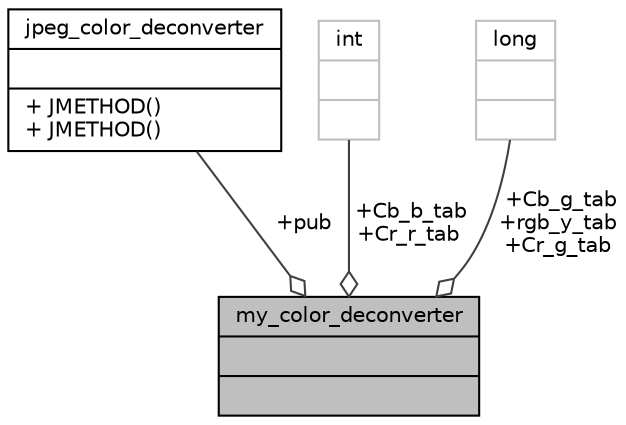 digraph "my_color_deconverter"
{
 // LATEX_PDF_SIZE
  bgcolor="transparent";
  edge [fontname="Helvetica",fontsize="10",labelfontname="Helvetica",labelfontsize="10"];
  node [fontname="Helvetica",fontsize="10",shape=record];
  Node1 [label="{my_color_deconverter\n||}",height=0.2,width=0.4,color="black", fillcolor="grey75", style="filled", fontcolor="black",tooltip=" "];
  Node2 -> Node1 [color="grey25",fontsize="10",style="solid",label=" +pub" ,arrowhead="odiamond"];
  Node2 [label="{jpeg_color_deconverter\n||+ JMETHOD()\l+ JMETHOD()\l}",height=0.2,width=0.4,color="black",URL="$structjpeg__color__deconverter.html",tooltip=" "];
  Node3 -> Node1 [color="grey25",fontsize="10",style="solid",label=" +Cb_b_tab\n+Cr_r_tab" ,arrowhead="odiamond"];
  Node3 [label="{int\n||}",height=0.2,width=0.4,color="grey75",tooltip=" "];
  Node4 -> Node1 [color="grey25",fontsize="10",style="solid",label=" +Cb_g_tab\n+rgb_y_tab\n+Cr_g_tab" ,arrowhead="odiamond"];
  Node4 [label="{long\n||}",height=0.2,width=0.4,color="grey75",tooltip=" "];
}
